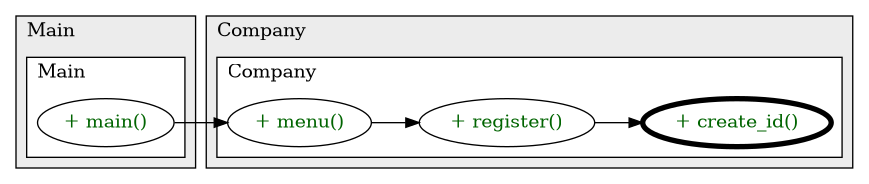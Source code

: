 @startuml

/' diagram meta data start
config=CallConfiguration;
{
  "rootMethod": "Company#create_id(String,int)",
  "projectClassification": {
    "searchMode": "OpenProject", // OpenProject, AllProjects
    "includedProjects": "",
    "pathEndKeywords": "*.impl",
    "isClientPath": "",
    "isClientName": "",
    "isTestPath": "",
    "isTestName": "",
    "isMappingPath": "",
    "isMappingName": "",
    "isDataAccessPath": "",
    "isDataAccessName": "",
    "isDataStructurePath": "",
    "isDataStructureName": "",
    "isInterfaceStructuresPath": "",
    "isInterfaceStructuresName": "",
    "isEntryPointPath": "",
    "isEntryPointName": ""
  },
  "graphRestriction": {
    "classPackageExcludeFilter": "",
    "classPackageIncludeFilter": "",
    "classNameExcludeFilter": "",
    "classNameIncludeFilter": "",
    "methodNameExcludeFilter": "",
    "methodNameIncludeFilter": "",
    "removeByInheritance": "", // inheritance/annotation based filtering is done in a second step
    "removeByAnnotation": "",
    "removeByClassPackage": "", // cleanup the graph after inheritance/annotation based filtering is done
    "removeByClassName": "",
    "cutMappings": false,
    "cutEnum": true,
    "cutTests": true,
    "cutClient": true,
    "cutDataAccess": true,
    "cutInterfaceStructures": true,
    "cutDataStructures": true,
    "cutGetterAndSetter": true,
    "cutConstructors": true
  },
  "graphTraversal": {
    "forwardDepth": 3,
    "backwardDepth": 3,
    "classPackageExcludeFilter": "",
    "classPackageIncludeFilter": "",
    "classNameExcludeFilter": "",
    "classNameIncludeFilter": "",
    "methodNameExcludeFilter": "",
    "methodNameIncludeFilter": "",
    "hideMappings": false,
    "hideDataStructures": false,
    "hidePrivateMethods": true,
    "hideInterfaceCalls": true, // indirection: implementation -> interface (is hidden) -> implementation
    "onlyShowApplicationEntryPoints": false // root node is included
  },
  "details": {
    "aggregation": "GroupByClass", // ByClass, GroupByClass, None
    "showMethodParametersTypes": false,
    "showMethodParametersNames": false,
    "showMethodReturnType": false,
    "showPackageLevels": 2,
    "showCallOrder": false,
    "edgeMode": "MethodsOnly", // TypesOnly, MethodsOnly, TypesAndMethods, MethodsAndDirectTypeUsage
    "showDetailedClassStructure": false
  },
  "rootClass": "Company"
}
diagram meta data end '/



digraph g {
    rankdir="LR"
    splines=polyline
    

'nodes 
subgraph cluster_1679829923 { 
   	label=Company
	labeljust=l
	fillcolor="#ececec"
	style=filled
   
   subgraph cluster_469633996 { 
   	label=Company
	labeljust=l
	fillcolor=white
	style=filled
   
   Company1679829923XXXcreate_id107927658[
	label="+ create_id()"
	style=filled
	fillcolor=white
	tooltip="Company

null"
	penwidth=4
	fontcolor=darkgreen
];

Company1679829923XXXmenu0[
	label="+ menu()"
	style=filled
	fillcolor=white
	tooltip="Company

null"
	fontcolor=darkgreen
];

Company1679829923XXXregister0[
	label="+ register()"
	style=filled
	fillcolor=white
	tooltip="Company

null"
	fontcolor=darkgreen
];
} 
} 

subgraph cluster_2390489 { 
   	label=Main
	labeljust=l
	fillcolor="#ececec"
	style=filled
   
   subgraph cluster_1706522830 { 
   	label=Main
	labeljust=l
	fillcolor=white
	style=filled
   
   Main2390489XXXmain1859653459[
	label="+ main()"
	style=filled
	fillcolor=white
	tooltip="Main

null"
	fontcolor=darkgreen
];
} 
} 

'edges    
Company1679829923XXXmenu0 -> Company1679829923XXXregister0;
Company1679829923XXXregister0 -> Company1679829923XXXcreate_id107927658;
Main2390489XXXmain1859653459 -> Company1679829923XXXmenu0;
    
}
@enduml